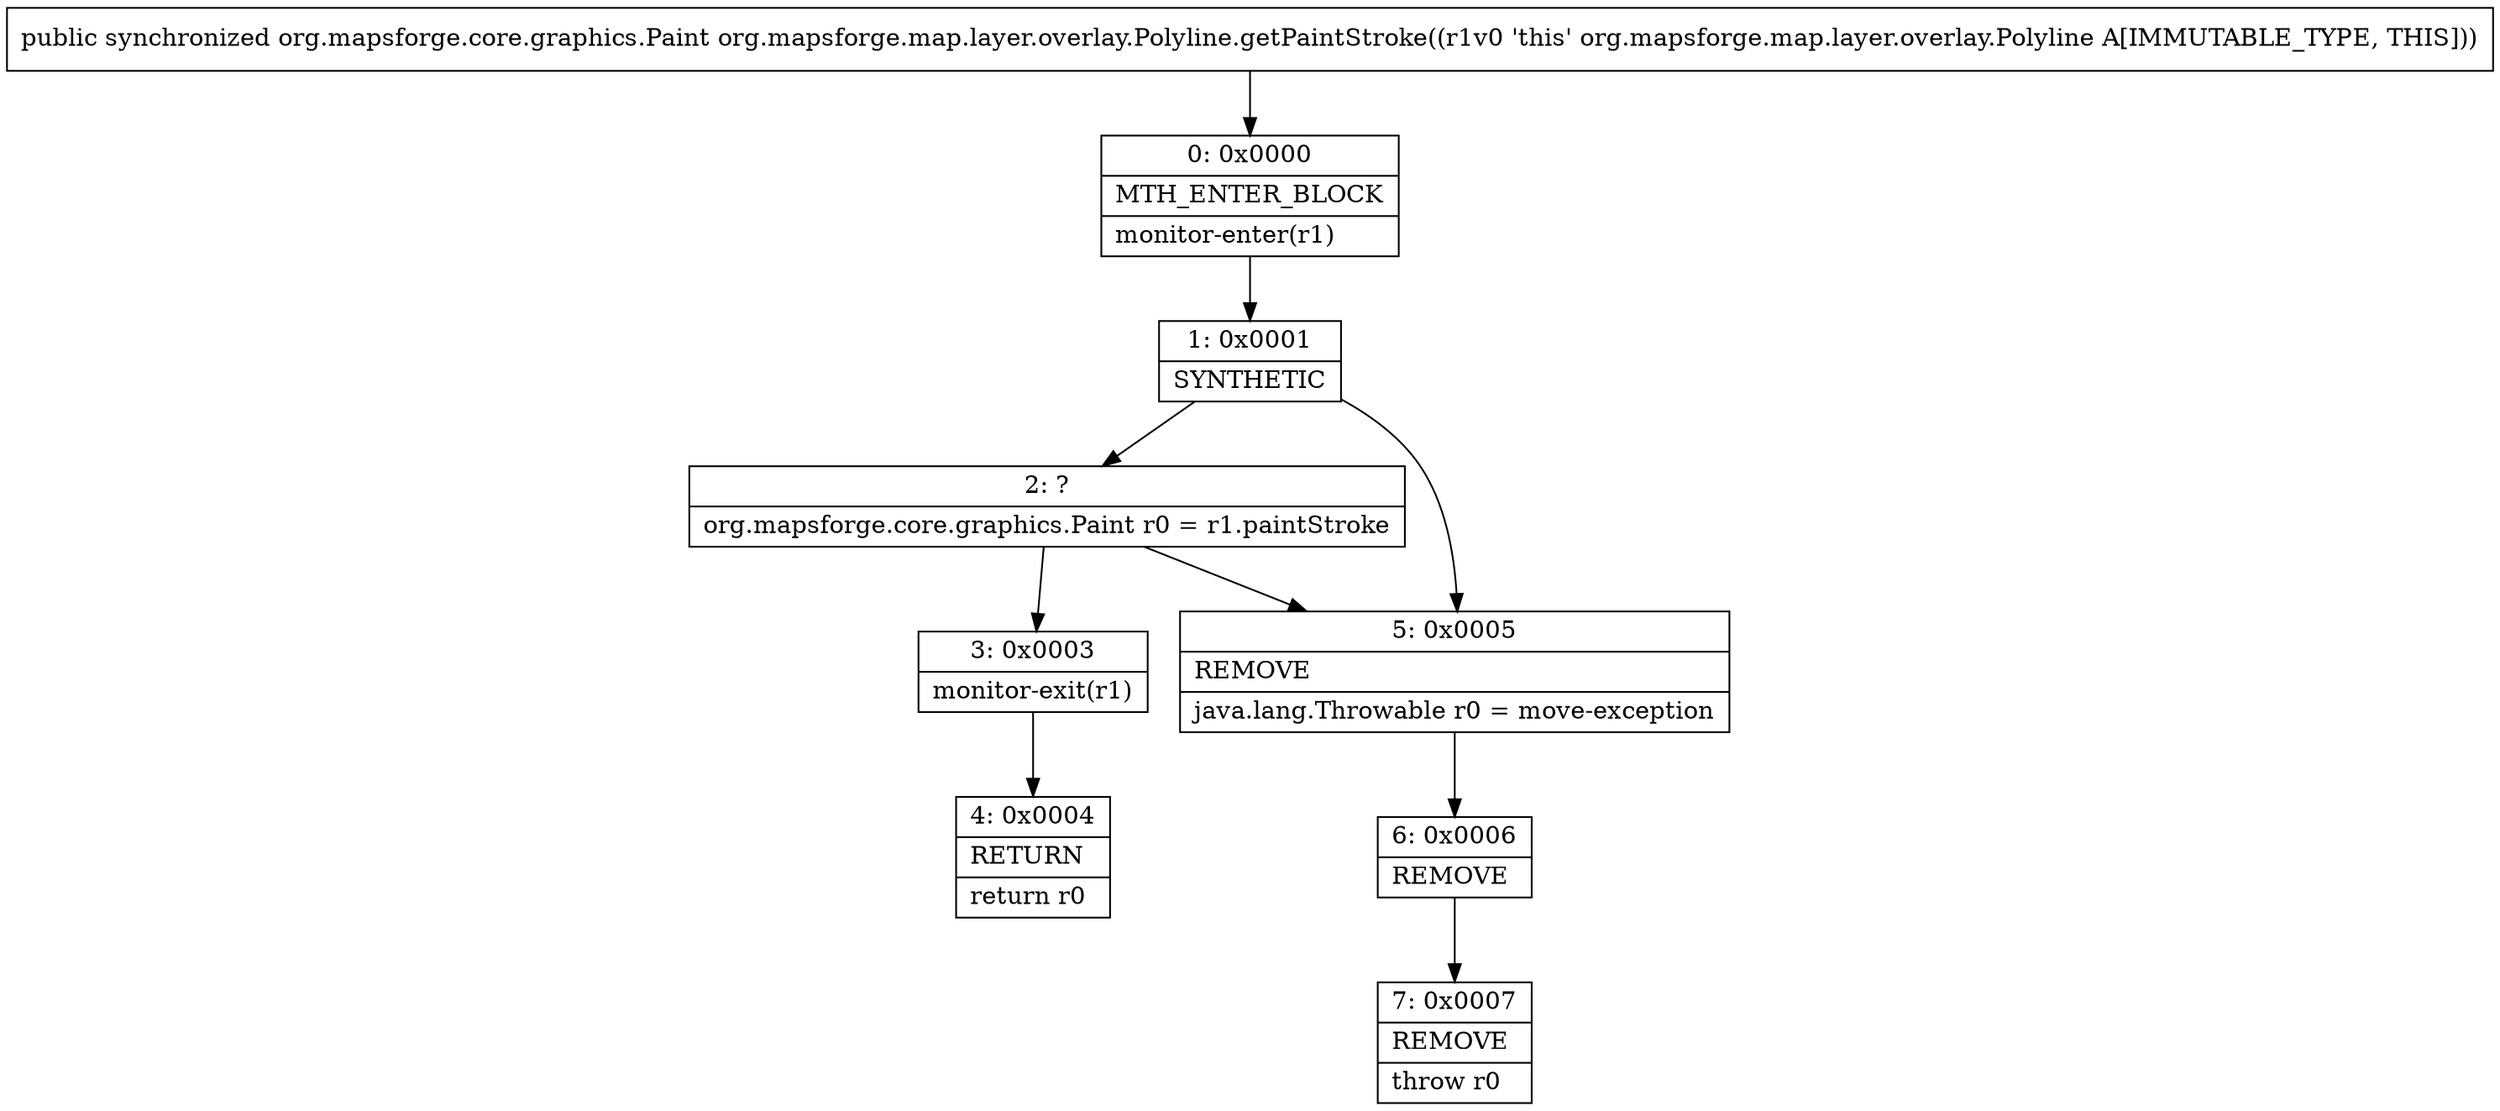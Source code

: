 digraph "CFG fororg.mapsforge.map.layer.overlay.Polyline.getPaintStroke()Lorg\/mapsforge\/core\/graphics\/Paint;" {
Node_0 [shape=record,label="{0\:\ 0x0000|MTH_ENTER_BLOCK\l|monitor\-enter(r1)\l}"];
Node_1 [shape=record,label="{1\:\ 0x0001|SYNTHETIC\l}"];
Node_2 [shape=record,label="{2\:\ ?|org.mapsforge.core.graphics.Paint r0 = r1.paintStroke\l}"];
Node_3 [shape=record,label="{3\:\ 0x0003|monitor\-exit(r1)\l}"];
Node_4 [shape=record,label="{4\:\ 0x0004|RETURN\l|return r0\l}"];
Node_5 [shape=record,label="{5\:\ 0x0005|REMOVE\l|java.lang.Throwable r0 = move\-exception\l}"];
Node_6 [shape=record,label="{6\:\ 0x0006|REMOVE\l}"];
Node_7 [shape=record,label="{7\:\ 0x0007|REMOVE\l|throw r0\l}"];
MethodNode[shape=record,label="{public synchronized org.mapsforge.core.graphics.Paint org.mapsforge.map.layer.overlay.Polyline.getPaintStroke((r1v0 'this' org.mapsforge.map.layer.overlay.Polyline A[IMMUTABLE_TYPE, THIS])) }"];
MethodNode -> Node_0;
Node_0 -> Node_1;
Node_1 -> Node_2;
Node_1 -> Node_5;
Node_2 -> Node_3;
Node_2 -> Node_5;
Node_3 -> Node_4;
Node_5 -> Node_6;
Node_6 -> Node_7;
}

